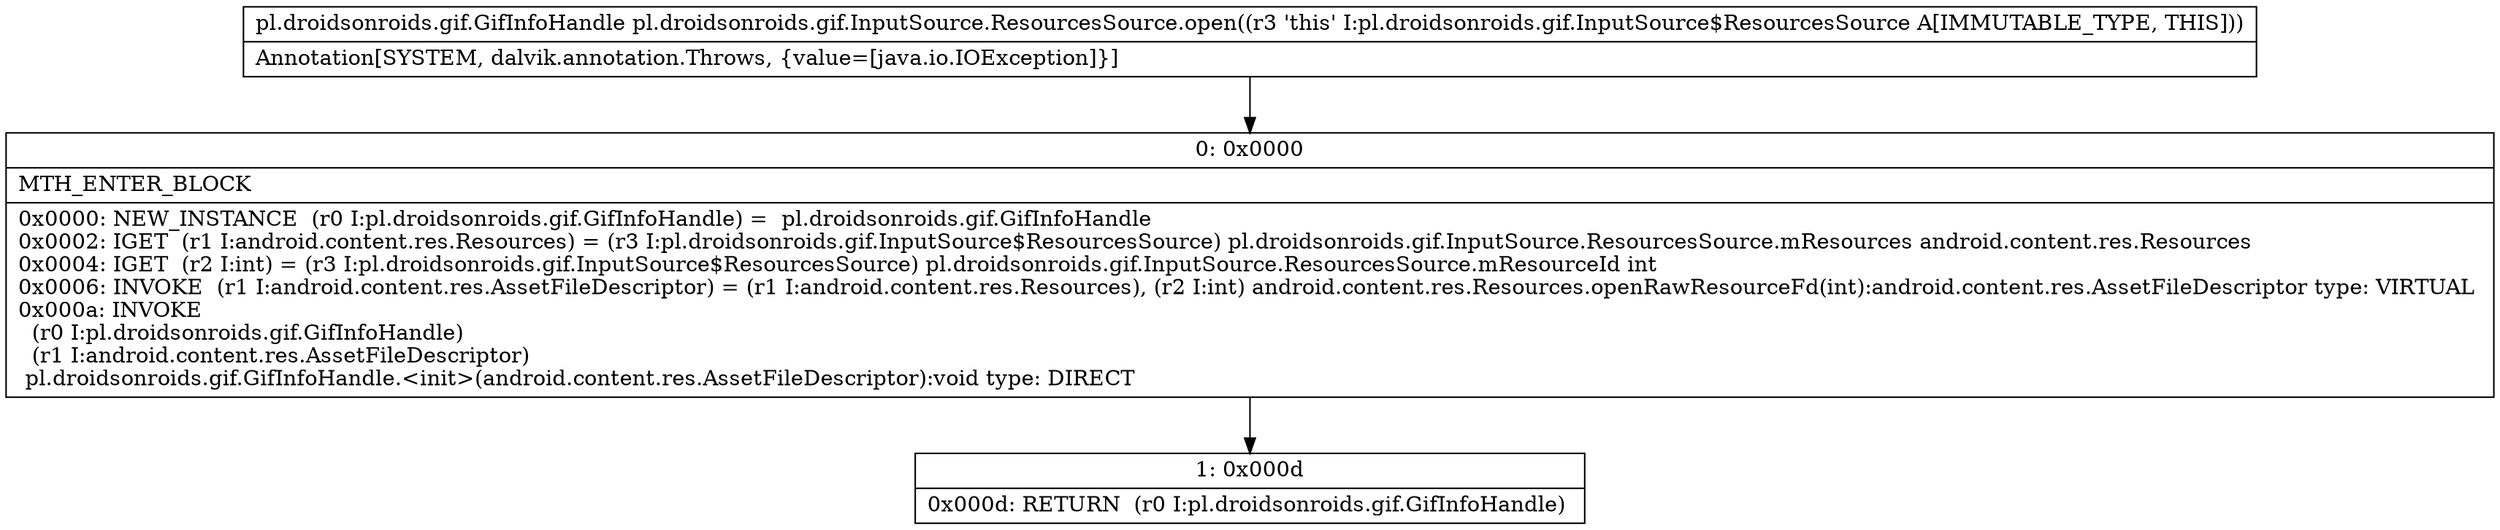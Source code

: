 digraph "CFG forpl.droidsonroids.gif.InputSource.ResourcesSource.open()Lpl\/droidsonroids\/gif\/GifInfoHandle;" {
Node_0 [shape=record,label="{0\:\ 0x0000|MTH_ENTER_BLOCK\l|0x0000: NEW_INSTANCE  (r0 I:pl.droidsonroids.gif.GifInfoHandle) =  pl.droidsonroids.gif.GifInfoHandle \l0x0002: IGET  (r1 I:android.content.res.Resources) = (r3 I:pl.droidsonroids.gif.InputSource$ResourcesSource) pl.droidsonroids.gif.InputSource.ResourcesSource.mResources android.content.res.Resources \l0x0004: IGET  (r2 I:int) = (r3 I:pl.droidsonroids.gif.InputSource$ResourcesSource) pl.droidsonroids.gif.InputSource.ResourcesSource.mResourceId int \l0x0006: INVOKE  (r1 I:android.content.res.AssetFileDescriptor) = (r1 I:android.content.res.Resources), (r2 I:int) android.content.res.Resources.openRawResourceFd(int):android.content.res.AssetFileDescriptor type: VIRTUAL \l0x000a: INVOKE  \l  (r0 I:pl.droidsonroids.gif.GifInfoHandle)\l  (r1 I:android.content.res.AssetFileDescriptor)\l pl.droidsonroids.gif.GifInfoHandle.\<init\>(android.content.res.AssetFileDescriptor):void type: DIRECT \l}"];
Node_1 [shape=record,label="{1\:\ 0x000d|0x000d: RETURN  (r0 I:pl.droidsonroids.gif.GifInfoHandle) \l}"];
MethodNode[shape=record,label="{pl.droidsonroids.gif.GifInfoHandle pl.droidsonroids.gif.InputSource.ResourcesSource.open((r3 'this' I:pl.droidsonroids.gif.InputSource$ResourcesSource A[IMMUTABLE_TYPE, THIS]))  | Annotation[SYSTEM, dalvik.annotation.Throws, \{value=[java.io.IOException]\}]\l}"];
MethodNode -> Node_0;
Node_0 -> Node_1;
}

